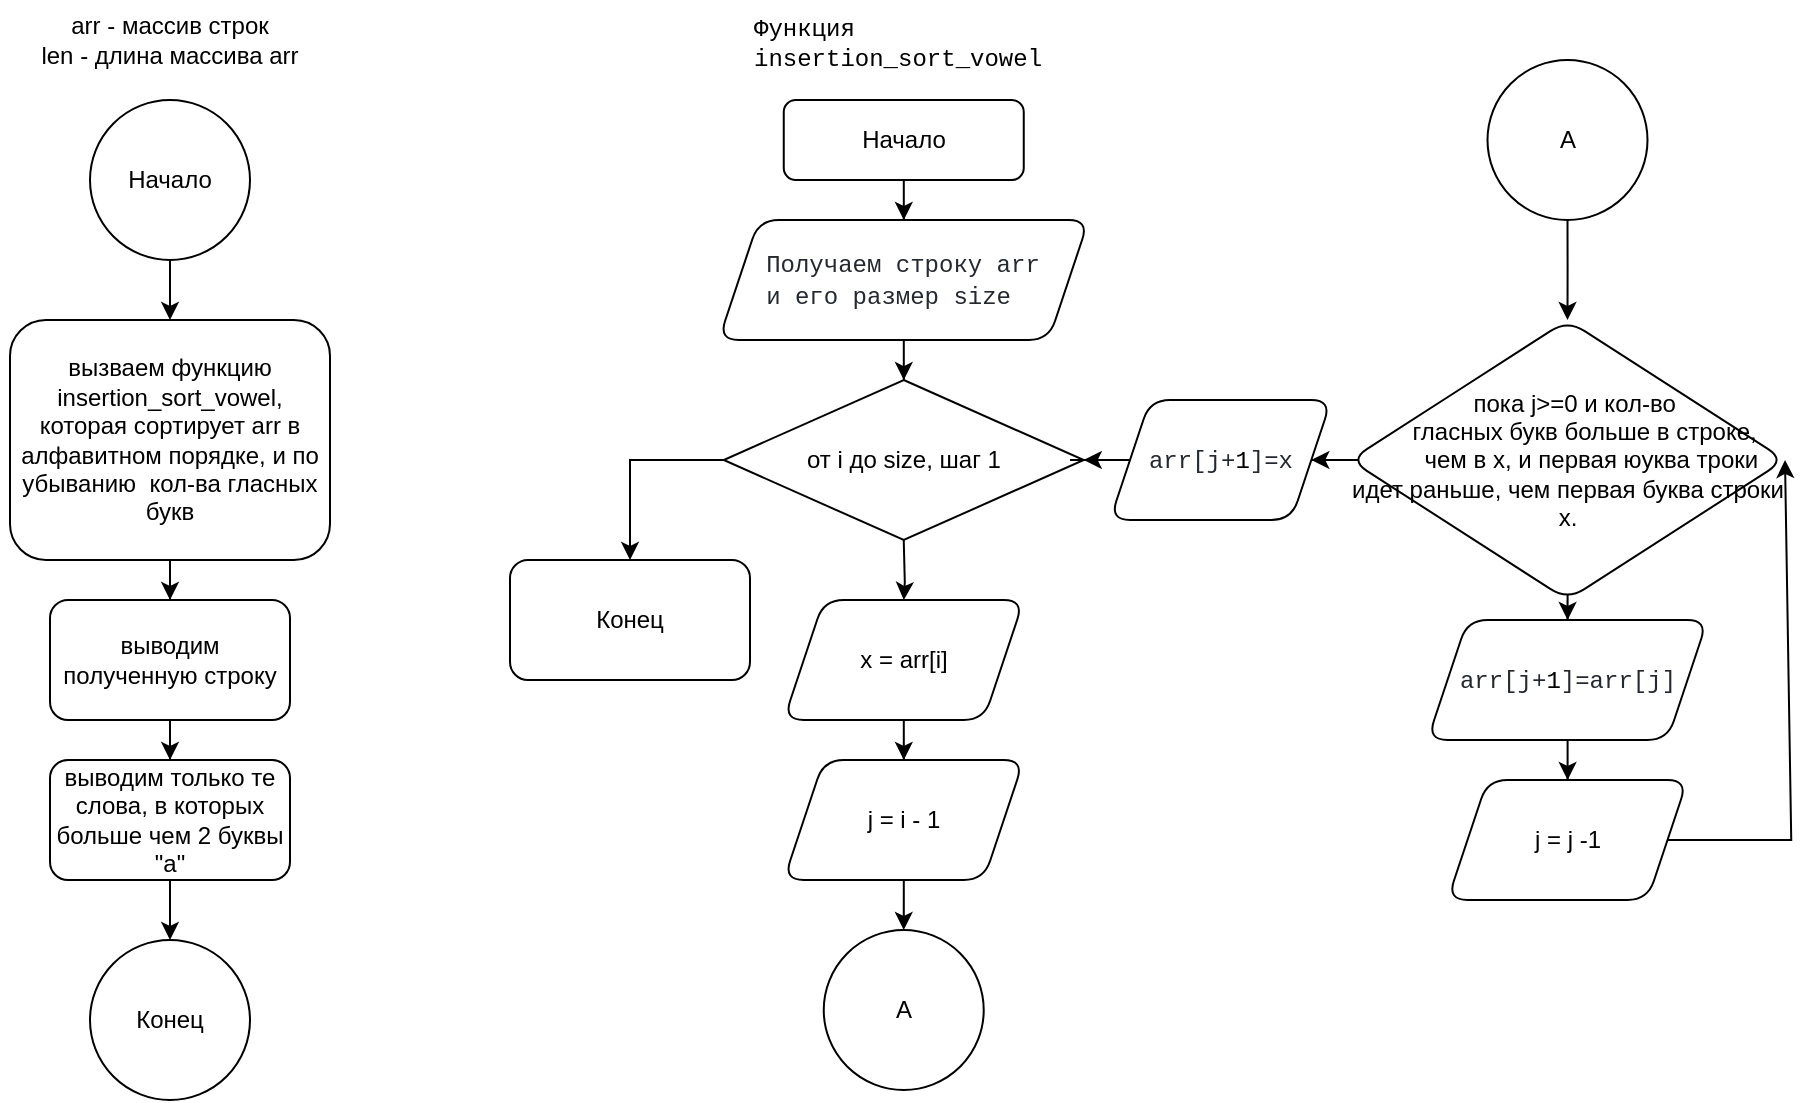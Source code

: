 <mxfile version="21.2.9" type="github">
  <diagram id="C5RBs43oDa-KdzZeNtuy" name="Page-1">
    <mxGraphModel dx="1195" dy="665" grid="1" gridSize="10" guides="1" tooltips="1" connect="1" arrows="1" fold="1" page="1" pageScale="1" pageWidth="827" pageHeight="1169" math="0" shadow="0">
      <root>
        <mxCell id="WIyWlLk6GJQsqaUBKTNV-0" />
        <mxCell id="WIyWlLk6GJQsqaUBKTNV-1" parent="WIyWlLk6GJQsqaUBKTNV-0" />
        <mxCell id="o9_Wq7FEoAlSPozMiBwq-0" value="arr - массив строк&lt;br&gt;len - длина массива arr" style="text;html=1;strokeColor=none;fillColor=none;align=center;verticalAlign=middle;whiteSpace=wrap;rounded=0;" vertex="1" parent="WIyWlLk6GJQsqaUBKTNV-1">
          <mxGeometry x="115" y="50" width="170" height="40" as="geometry" />
        </mxCell>
        <mxCell id="o9_Wq7FEoAlSPozMiBwq-1" value="" style="edgeStyle=orthogonalEdgeStyle;rounded=0;orthogonalLoop=1;jettySize=auto;html=1;" edge="1" parent="WIyWlLk6GJQsqaUBKTNV-1" source="o9_Wq7FEoAlSPozMiBwq-2" target="o9_Wq7FEoAlSPozMiBwq-4">
          <mxGeometry relative="1" as="geometry" />
        </mxCell>
        <mxCell id="o9_Wq7FEoAlSPozMiBwq-2" value="Начало" style="ellipse;whiteSpace=wrap;html=1;aspect=fixed;" vertex="1" parent="WIyWlLk6GJQsqaUBKTNV-1">
          <mxGeometry x="160" y="100" width="80" height="80" as="geometry" />
        </mxCell>
        <mxCell id="o9_Wq7FEoAlSPozMiBwq-50" value="" style="edgeStyle=orthogonalEdgeStyle;rounded=0;orthogonalLoop=1;jettySize=auto;html=1;" edge="1" parent="WIyWlLk6GJQsqaUBKTNV-1" source="o9_Wq7FEoAlSPozMiBwq-4" target="o9_Wq7FEoAlSPozMiBwq-49">
          <mxGeometry relative="1" as="geometry" />
        </mxCell>
        <mxCell id="o9_Wq7FEoAlSPozMiBwq-4" value="вызваем функцию insertion_sort_vowel, которая сортирует arr в алфавитном порядке,  &lt;font style=&quot;font-size: 12px;&quot;&gt;и по убыванию&amp;nbsp; кол-ва гласных букв&lt;br role=&quot;presentation&quot;&gt;&lt;/font&gt;" style="rounded=1;whiteSpace=wrap;html=1;" vertex="1" parent="WIyWlLk6GJQsqaUBKTNV-1">
          <mxGeometry x="120" y="210" width="160" height="120" as="geometry" />
        </mxCell>
        <mxCell id="o9_Wq7FEoAlSPozMiBwq-22" value="&lt;span style=&quot;font-family: ui-monospace, SFMono-Regular, &amp;quot;SF Mono&amp;quot;, Menlo, Consolas, &amp;quot;Liberation Mono&amp;quot;, monospace; font-size: 12px; font-style: normal; font-variant-ligatures: normal; font-variant-caps: normal; font-weight: 400; letter-spacing: normal; orphans: 2; text-align: start; text-indent: 0px; text-transform: none; widows: 2; word-spacing: 0px; -webkit-text-stroke-width: 0px; background-color: rgb(255, 255, 255); text-decoration-thickness: initial; text-decoration-style: initial; text-decoration-color: initial; float: none; display: inline !important;&quot;&gt;Функция insertion_sort_vowel&lt;/span&gt;" style="text;whiteSpace=wrap;html=1;" vertex="1" parent="WIyWlLk6GJQsqaUBKTNV-1">
          <mxGeometry x="490" y="50" width="160" height="40" as="geometry" />
        </mxCell>
        <mxCell id="o9_Wq7FEoAlSPozMiBwq-23" value="" style="edgeStyle=orthogonalEdgeStyle;rounded=0;orthogonalLoop=1;jettySize=auto;html=1;" edge="1" parent="WIyWlLk6GJQsqaUBKTNV-1" target="o9_Wq7FEoAlSPozMiBwq-25">
          <mxGeometry relative="1" as="geometry">
            <mxPoint x="566.87" y="320" as="sourcePoint" />
          </mxGeometry>
        </mxCell>
        <mxCell id="o9_Wq7FEoAlSPozMiBwq-24" value="" style="edgeStyle=orthogonalEdgeStyle;rounded=0;orthogonalLoop=1;jettySize=auto;html=1;" edge="1" parent="WIyWlLk6GJQsqaUBKTNV-1" source="o9_Wq7FEoAlSPozMiBwq-25" target="o9_Wq7FEoAlSPozMiBwq-27">
          <mxGeometry relative="1" as="geometry" />
        </mxCell>
        <mxCell id="o9_Wq7FEoAlSPozMiBwq-25" value="x = arr[i]" style="shape=parallelogram;perimeter=parallelogramPerimeter;whiteSpace=wrap;html=1;fixedSize=1;rounded=1;" vertex="1" parent="WIyWlLk6GJQsqaUBKTNV-1">
          <mxGeometry x="506.87" y="350" width="120" height="60" as="geometry" />
        </mxCell>
        <mxCell id="o9_Wq7FEoAlSPozMiBwq-26" value="" style="edgeStyle=orthogonalEdgeStyle;rounded=0;orthogonalLoop=1;jettySize=auto;html=1;" edge="1" parent="WIyWlLk6GJQsqaUBKTNV-1" source="o9_Wq7FEoAlSPozMiBwq-27" target="o9_Wq7FEoAlSPozMiBwq-35">
          <mxGeometry relative="1" as="geometry" />
        </mxCell>
        <mxCell id="o9_Wq7FEoAlSPozMiBwq-27" value="j = i - 1" style="shape=parallelogram;perimeter=parallelogramPerimeter;whiteSpace=wrap;html=1;fixedSize=1;rounded=1;" vertex="1" parent="WIyWlLk6GJQsqaUBKTNV-1">
          <mxGeometry x="506.87" y="430" width="120" height="60" as="geometry" />
        </mxCell>
        <mxCell id="o9_Wq7FEoAlSPozMiBwq-28" value="" style="edgeStyle=orthogonalEdgeStyle;rounded=0;orthogonalLoop=1;jettySize=auto;html=1;entryX=0.5;entryY=0;entryDx=0;entryDy=0;" edge="1" parent="WIyWlLk6GJQsqaUBKTNV-1" source="o9_Wq7FEoAlSPozMiBwq-29" target="o9_Wq7FEoAlSPozMiBwq-34">
          <mxGeometry relative="1" as="geometry">
            <Array as="points">
              <mxPoint x="429.84" y="280" />
            </Array>
          </mxGeometry>
        </mxCell>
        <mxCell id="o9_Wq7FEoAlSPozMiBwq-29" value="от i до size, шаг 1" style="rhombus;whiteSpace=wrap;html=1;" vertex="1" parent="WIyWlLk6GJQsqaUBKTNV-1">
          <mxGeometry x="476.87" y="240" width="180" height="80" as="geometry" />
        </mxCell>
        <mxCell id="o9_Wq7FEoAlSPozMiBwq-30" value="" style="edgeStyle=orthogonalEdgeStyle;rounded=0;orthogonalLoop=1;jettySize=auto;html=1;" edge="1" parent="WIyWlLk6GJQsqaUBKTNV-1" source="o9_Wq7FEoAlSPozMiBwq-31" target="o9_Wq7FEoAlSPozMiBwq-33">
          <mxGeometry relative="1" as="geometry" />
        </mxCell>
        <mxCell id="o9_Wq7FEoAlSPozMiBwq-31" value="Начало" style="rounded=1;whiteSpace=wrap;html=1;fontSize=12;glass=0;strokeWidth=1;shadow=0;" vertex="1" parent="WIyWlLk6GJQsqaUBKTNV-1">
          <mxGeometry x="506.88" y="100" width="120" height="40" as="geometry" />
        </mxCell>
        <mxCell id="o9_Wq7FEoAlSPozMiBwq-32" value="" style="edgeStyle=orthogonalEdgeStyle;rounded=0;orthogonalLoop=1;jettySize=auto;html=1;" edge="1" parent="WIyWlLk6GJQsqaUBKTNV-1" source="o9_Wq7FEoAlSPozMiBwq-33" target="o9_Wq7FEoAlSPozMiBwq-29">
          <mxGeometry relative="1" as="geometry" />
        </mxCell>
        <mxCell id="o9_Wq7FEoAlSPozMiBwq-33" value="&lt;div style=&quot;text-align: start;&quot;&gt;&lt;font face=&quot;ui-monospace, SFMono-Regular, SF Mono, Menlo, Consolas, Liberation Mono, monospace&quot; color=&quot;#24292f&quot;&gt;Получаем строку arr &lt;br&gt;&lt;/font&gt;&lt;/div&gt;&lt;div style=&quot;text-align: start;&quot;&gt;&lt;font face=&quot;ui-monospace, SFMono-Regular, SF Mono, Menlo, Consolas, Liberation Mono, monospace&quot; color=&quot;#24292f&quot;&gt;&lt;span style=&quot;background-color: rgb(255, 255, 255);&quot;&gt;и его размер size&lt;/span&gt;&lt;/font&gt;&lt;/div&gt;" style="shape=parallelogram;perimeter=parallelogramPerimeter;whiteSpace=wrap;html=1;fixedSize=1;rounded=1;" vertex="1" parent="WIyWlLk6GJQsqaUBKTNV-1">
          <mxGeometry x="474.37" y="160" width="184.99" height="60" as="geometry" />
        </mxCell>
        <mxCell id="o9_Wq7FEoAlSPozMiBwq-34" value="Конец" style="rounded=1;whiteSpace=wrap;html=1;" vertex="1" parent="WIyWlLk6GJQsqaUBKTNV-1">
          <mxGeometry x="370" y="330" width="120" height="60" as="geometry" />
        </mxCell>
        <mxCell id="o9_Wq7FEoAlSPozMiBwq-35" value="А" style="ellipse;whiteSpace=wrap;html=1;rounded=1;" vertex="1" parent="WIyWlLk6GJQsqaUBKTNV-1">
          <mxGeometry x="526.87" y="515" width="80" height="80" as="geometry" />
        </mxCell>
        <mxCell id="o9_Wq7FEoAlSPozMiBwq-36" value="" style="edgeStyle=orthogonalEdgeStyle;rounded=0;orthogonalLoop=1;jettySize=auto;html=1;exitX=0.5;exitY=1;exitDx=0;exitDy=0;" edge="1" parent="WIyWlLk6GJQsqaUBKTNV-1" target="o9_Wq7FEoAlSPozMiBwq-39" source="o9_Wq7FEoAlSPozMiBwq-45">
          <mxGeometry relative="1" as="geometry">
            <mxPoint x="849.96" y="190" as="sourcePoint" />
          </mxGeometry>
        </mxCell>
        <mxCell id="o9_Wq7FEoAlSPozMiBwq-37" value="" style="edgeStyle=orthogonalEdgeStyle;rounded=0;orthogonalLoop=1;jettySize=auto;html=1;exitX=0.5;exitY=1;exitDx=0;exitDy=0;" edge="1" parent="WIyWlLk6GJQsqaUBKTNV-1" source="o9_Wq7FEoAlSPozMiBwq-39" target="o9_Wq7FEoAlSPozMiBwq-41">
          <mxGeometry relative="1" as="geometry">
            <mxPoint x="947.537" y="419.976" as="sourcePoint" />
          </mxGeometry>
        </mxCell>
        <mxCell id="o9_Wq7FEoAlSPozMiBwq-48" value="" style="edgeStyle=orthogonalEdgeStyle;rounded=0;orthogonalLoop=1;jettySize=auto;html=1;" edge="1" parent="WIyWlLk6GJQsqaUBKTNV-1" source="o9_Wq7FEoAlSPozMiBwq-39" target="o9_Wq7FEoAlSPozMiBwq-44">
          <mxGeometry relative="1" as="geometry" />
        </mxCell>
        <mxCell id="o9_Wq7FEoAlSPozMiBwq-39" value="&lt;div&gt;&amp;nbsp; пока j&amp;gt;=0 и кол-во &lt;br&gt;&lt;/div&gt;&lt;div&gt;&amp;nbsp;&amp;nbsp;&amp;nbsp;&amp;nbsp; гласных букв больше в строке, &lt;br&gt;&lt;/div&gt;&lt;div&gt;&amp;nbsp;&amp;nbsp;&amp;nbsp;&amp;nbsp;&amp;nbsp;&amp;nbsp; чем в x, и первая юуква троки идет раньше, чем первая буква строки х. &lt;/div&gt;" style="rhombus;whiteSpace=wrap;html=1;rounded=1;" vertex="1" parent="WIyWlLk6GJQsqaUBKTNV-1">
          <mxGeometry x="790" y="210" width="217.5" height="140" as="geometry" />
        </mxCell>
        <mxCell id="o9_Wq7FEoAlSPozMiBwq-40" value="" style="edgeStyle=orthogonalEdgeStyle;rounded=0;orthogonalLoop=1;jettySize=auto;html=1;" edge="1" parent="WIyWlLk6GJQsqaUBKTNV-1" source="o9_Wq7FEoAlSPozMiBwq-41" target="o9_Wq7FEoAlSPozMiBwq-42">
          <mxGeometry relative="1" as="geometry" />
        </mxCell>
        <mxCell id="o9_Wq7FEoAlSPozMiBwq-41" value="&lt;span style=&quot;color: rgb(36, 41, 47); font-family: ui-monospace, SFMono-Regular, &amp;quot;SF Mono&amp;quot;, Menlo, Consolas, &amp;quot;Liberation Mono&amp;quot;, monospace; font-size: 12px; font-style: normal; font-variant-ligatures: normal; font-variant-caps: normal; font-weight: 400; letter-spacing: normal; orphans: 2; text-align: start; text-indent: 0px; text-transform: none; widows: 2; word-spacing: 0px; -webkit-text-stroke-width: 0px; background-color: rgb(255, 255, 255); text-decoration-thickness: initial; text-decoration-style: initial; text-decoration-color: initial; float: none; display: inline !important;&quot;&gt;arr[j+&lt;/span&gt;&lt;span style=&quot;box-sizing: border-box; color: var(--color-prettylights-syntax-constant); font-family: ui-monospace, SFMono-Regular, &amp;quot;SF Mono&amp;quot;, Menlo, Consolas, &amp;quot;Liberation Mono&amp;quot;, monospace; font-size: 12px; font-style: normal; font-variant-ligatures: normal; font-variant-caps: normal; font-weight: 400; letter-spacing: normal; orphans: 2; text-align: start; text-indent: 0px; text-transform: none; widows: 2; word-spacing: 0px; -webkit-text-stroke-width: 0px; background-color: rgb(255, 255, 255); text-decoration-thickness: initial; text-decoration-style: initial; text-decoration-color: initial;&quot; class=&quot;pl-c1&quot;&gt;1&lt;/span&gt;&lt;span style=&quot;color: rgb(36, 41, 47); font-family: ui-monospace, SFMono-Regular, &amp;quot;SF Mono&amp;quot;, Menlo, Consolas, &amp;quot;Liberation Mono&amp;quot;, monospace; font-size: 12px; font-style: normal; font-variant-ligatures: normal; font-variant-caps: normal; font-weight: 400; letter-spacing: normal; orphans: 2; text-align: start; text-indent: 0px; text-transform: none; widows: 2; word-spacing: 0px; -webkit-text-stroke-width: 0px; background-color: rgb(255, 255, 255); text-decoration-thickness: initial; text-decoration-style: initial; text-decoration-color: initial; float: none; display: inline !important;&quot;&gt;]=arr[j]&lt;/span&gt;" style="shape=parallelogram;perimeter=parallelogramPerimeter;whiteSpace=wrap;html=1;fixedSize=1;rounded=1;" vertex="1" parent="WIyWlLk6GJQsqaUBKTNV-1">
          <mxGeometry x="828.75" y="360" width="140" height="60" as="geometry" />
        </mxCell>
        <mxCell id="o9_Wq7FEoAlSPozMiBwq-42" value="j = j -1" style="shape=parallelogram;perimeter=parallelogramPerimeter;whiteSpace=wrap;html=1;fixedSize=1;rounded=1;" vertex="1" parent="WIyWlLk6GJQsqaUBKTNV-1">
          <mxGeometry x="838.75" y="440" width="120" height="60" as="geometry" />
        </mxCell>
        <mxCell id="o9_Wq7FEoAlSPozMiBwq-47" value="" style="edgeStyle=orthogonalEdgeStyle;rounded=0;orthogonalLoop=1;jettySize=auto;html=1;" edge="1" parent="WIyWlLk6GJQsqaUBKTNV-1" source="o9_Wq7FEoAlSPozMiBwq-44" target="o9_Wq7FEoAlSPozMiBwq-29">
          <mxGeometry relative="1" as="geometry" />
        </mxCell>
        <mxCell id="o9_Wq7FEoAlSPozMiBwq-44" value="&lt;span style=&quot;color: rgb(36, 41, 47); font-family: ui-monospace, SFMono-Regular, &amp;quot;SF Mono&amp;quot;, Menlo, Consolas, &amp;quot;Liberation Mono&amp;quot;, monospace; font-size: 12px; font-style: normal; font-variant-ligatures: normal; font-variant-caps: normal; font-weight: 400; letter-spacing: normal; orphans: 2; text-align: start; text-indent: 0px; text-transform: none; widows: 2; word-spacing: 0px; -webkit-text-stroke-width: 0px; background-color: rgb(255, 255, 255); text-decoration-thickness: initial; text-decoration-style: initial; text-decoration-color: initial; float: none; display: inline !important;&quot;&gt;arr[j+&lt;/span&gt;&lt;span style=&quot;box-sizing: border-box; color: var(--color-prettylights-syntax-constant); font-family: ui-monospace, SFMono-Regular, &amp;quot;SF Mono&amp;quot;, Menlo, Consolas, &amp;quot;Liberation Mono&amp;quot;, monospace; font-size: 12px; font-style: normal; font-variant-ligatures: normal; font-variant-caps: normal; font-weight: 400; letter-spacing: normal; orphans: 2; text-align: start; text-indent: 0px; text-transform: none; widows: 2; word-spacing: 0px; -webkit-text-stroke-width: 0px; background-color: rgb(255, 255, 255); text-decoration-thickness: initial; text-decoration-style: initial; text-decoration-color: initial;&quot; class=&quot;pl-c1&quot;&gt;1&lt;/span&gt;&lt;span style=&quot;color: rgb(36, 41, 47); font-family: ui-monospace, SFMono-Regular, &amp;quot;SF Mono&amp;quot;, Menlo, Consolas, &amp;quot;Liberation Mono&amp;quot;, monospace; font-size: 12px; font-style: normal; font-variant-ligatures: normal; font-variant-caps: normal; font-weight: 400; letter-spacing: normal; orphans: 2; text-align: start; text-indent: 0px; text-transform: none; widows: 2; word-spacing: 0px; -webkit-text-stroke-width: 0px; background-color: rgb(255, 255, 255); text-decoration-thickness: initial; text-decoration-style: initial; text-decoration-color: initial; float: none; display: inline !important;&quot;&gt;]=x&lt;/span&gt;" style="shape=parallelogram;perimeter=parallelogramPerimeter;whiteSpace=wrap;html=1;fixedSize=1;rounded=1;" vertex="1" parent="WIyWlLk6GJQsqaUBKTNV-1">
          <mxGeometry x="670" y="250" width="110.66" height="60" as="geometry" />
        </mxCell>
        <mxCell id="o9_Wq7FEoAlSPozMiBwq-45" value="А" style="ellipse;whiteSpace=wrap;html=1;rounded=1;" vertex="1" parent="WIyWlLk6GJQsqaUBKTNV-1">
          <mxGeometry x="858.75" y="80" width="80" height="80" as="geometry" />
        </mxCell>
        <mxCell id="o9_Wq7FEoAlSPozMiBwq-46" value="" style="endArrow=classic;html=1;rounded=0;exitX=1;exitY=0.5;exitDx=0;exitDy=0;entryX=1;entryY=0.5;entryDx=0;entryDy=0;" edge="1" parent="WIyWlLk6GJQsqaUBKTNV-1" source="o9_Wq7FEoAlSPozMiBwq-42" target="o9_Wq7FEoAlSPozMiBwq-39">
          <mxGeometry width="50" height="50" relative="1" as="geometry">
            <mxPoint x="1013.12" y="470" as="sourcePoint" />
            <mxPoint x="1063.12" y="420" as="targetPoint" />
            <Array as="points">
              <mxPoint x="1010.62" y="470" />
            </Array>
          </mxGeometry>
        </mxCell>
        <mxCell id="o9_Wq7FEoAlSPozMiBwq-52" value="" style="edgeStyle=orthogonalEdgeStyle;rounded=0;orthogonalLoop=1;jettySize=auto;html=1;" edge="1" parent="WIyWlLk6GJQsqaUBKTNV-1" source="o9_Wq7FEoAlSPozMiBwq-49" target="o9_Wq7FEoAlSPozMiBwq-51">
          <mxGeometry relative="1" as="geometry" />
        </mxCell>
        <mxCell id="o9_Wq7FEoAlSPozMiBwq-49" value="выводим полученную строку" style="whiteSpace=wrap;html=1;rounded=1;" vertex="1" parent="WIyWlLk6GJQsqaUBKTNV-1">
          <mxGeometry x="140" y="350" width="120" height="60" as="geometry" />
        </mxCell>
        <mxCell id="o9_Wq7FEoAlSPozMiBwq-54" value="" style="edgeStyle=orthogonalEdgeStyle;rounded=0;orthogonalLoop=1;jettySize=auto;html=1;" edge="1" parent="WIyWlLk6GJQsqaUBKTNV-1" source="o9_Wq7FEoAlSPozMiBwq-51" target="o9_Wq7FEoAlSPozMiBwq-53">
          <mxGeometry relative="1" as="geometry" />
        </mxCell>
        <mxCell id="o9_Wq7FEoAlSPozMiBwq-51" value="выводим только те слова, в которых больше чем 2 буквы &quot;а&quot;" style="whiteSpace=wrap;html=1;rounded=1;" vertex="1" parent="WIyWlLk6GJQsqaUBKTNV-1">
          <mxGeometry x="140" y="430" width="120" height="60" as="geometry" />
        </mxCell>
        <mxCell id="o9_Wq7FEoAlSPozMiBwq-53" value="Конец" style="ellipse;whiteSpace=wrap;html=1;rounded=1;" vertex="1" parent="WIyWlLk6GJQsqaUBKTNV-1">
          <mxGeometry x="160" y="520" width="80" height="80" as="geometry" />
        </mxCell>
      </root>
    </mxGraphModel>
  </diagram>
</mxfile>
